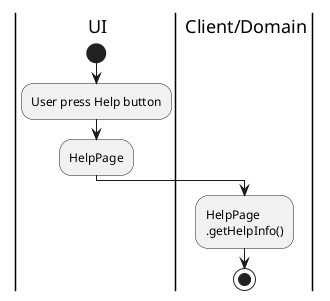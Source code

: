 @startuml ActivityDiagramHelpPage
skinparam linetype ortho

|ui| UI
start

:User press Help button;

:HelpPage;


|cd| Client/Domain

:HelpPage
.getHelpInfo();



stop
@enduml